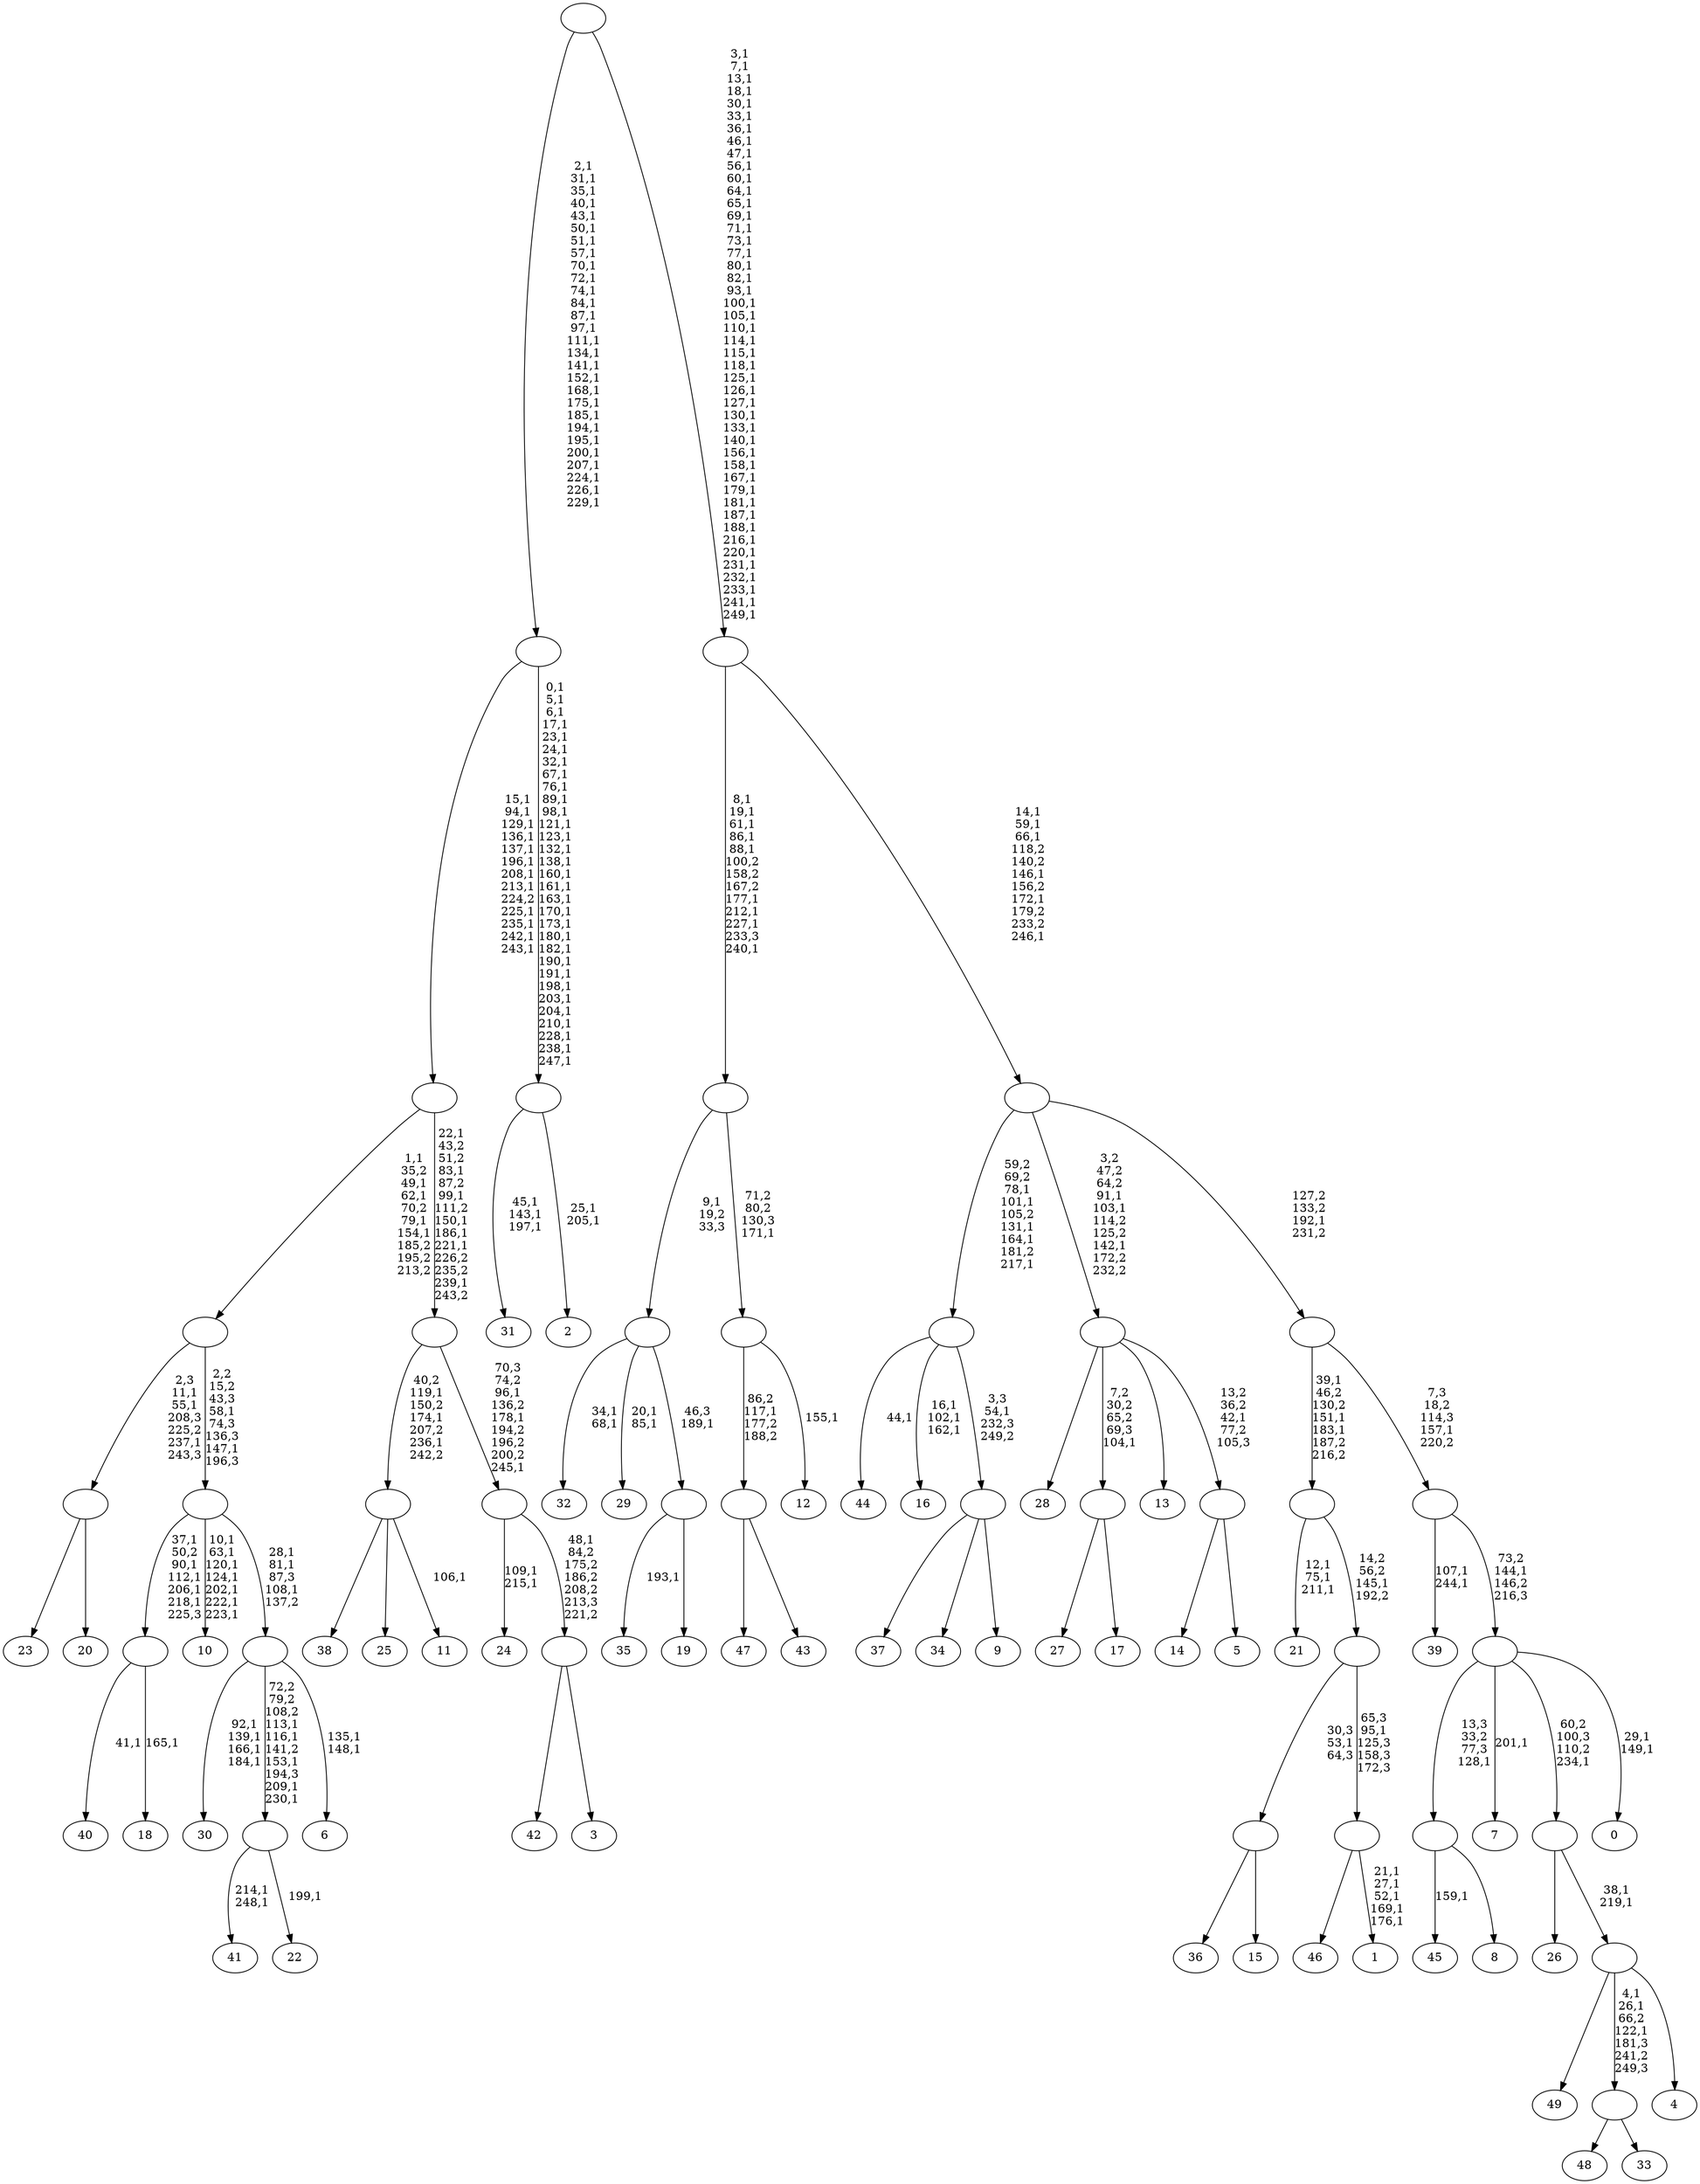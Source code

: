 digraph T {
	300 [label="49"]
	299 [label="48"]
	298 [label="47"]
	297 [label="46"]
	296 [label="45"]
	294 [label="44"]
	292 [label="43"]
	291 [label=""]
	290 [label="42"]
	289 [label="41"]
	286 [label="40"]
	284 [label="39"]
	281 [label="38"]
	280 [label="37"]
	279 [label="36"]
	278 [label="35"]
	276 [label="34"]
	275 [label="33"]
	274 [label=""]
	271 [label="32"]
	268 [label="31"]
	264 [label="30"]
	259 [label="29"]
	256 [label="28"]
	255 [label="27"]
	254 [label="26"]
	253 [label="25"]
	252 [label="24"]
	249 [label="23"]
	248 [label="22"]
	246 [label=""]
	241 [label="21"]
	237 [label="20"]
	236 [label=""]
	233 [label="19"]
	232 [label=""]
	231 [label=""]
	230 [label="18"]
	228 [label=""]
	223 [label="17"]
	222 [label=""]
	221 [label="16"]
	217 [label="15"]
	216 [label=""]
	215 [label="14"]
	214 [label="13"]
	213 [label="12"]
	211 [label=""]
	210 [label=""]
	201 [label="11"]
	199 [label=""]
	196 [label="10"]
	188 [label="9"]
	187 [label=""]
	186 [label=""]
	181 [label="8"]
	180 [label=""]
	179 [label="7"]
	177 [label="6"]
	174 [label=""]
	171 [label=""]
	169 [label=""]
	164 [label="5"]
	163 [label=""]
	162 [label=""]
	159 [label="4"]
	158 [label=""]
	156 [label=""]
	155 [label="3"]
	154 [label=""]
	153 [label=""]
	150 [label=""]
	143 [label=""]
	131 [label="2"]
	128 [label=""]
	97 [label=""]
	69 [label="1"]
	63 [label=""]
	62 [label=""]
	61 [label=""]
	58 [label="0"]
	55 [label=""]
	54 [label=""]
	53 [label=""]
	52 [label=""]
	46 [label=""]
	0 [label=""]
	291 -> 298 [label=""]
	291 -> 292 [label=""]
	274 -> 299 [label=""]
	274 -> 275 [label=""]
	246 -> 248 [label="199,1"]
	246 -> 289 [label="214,1\n248,1"]
	236 -> 249 [label=""]
	236 -> 237 [label=""]
	232 -> 278 [label="193,1"]
	232 -> 233 [label=""]
	231 -> 259 [label="20,1\n85,1"]
	231 -> 271 [label="34,1\n68,1"]
	231 -> 232 [label="46,3\n189,1"]
	228 -> 230 [label="165,1"]
	228 -> 286 [label="41,1"]
	222 -> 255 [label=""]
	222 -> 223 [label=""]
	216 -> 279 [label=""]
	216 -> 217 [label=""]
	211 -> 213 [label="155,1"]
	211 -> 291 [label="86,2\n117,1\n177,2\n188,2"]
	210 -> 231 [label="9,1\n19,2\n33,3"]
	210 -> 211 [label="71,2\n80,2\n130,3\n171,1"]
	199 -> 201 [label="106,1"]
	199 -> 281 [label=""]
	199 -> 253 [label=""]
	187 -> 280 [label=""]
	187 -> 276 [label=""]
	187 -> 188 [label=""]
	186 -> 221 [label="16,1\n102,1\n162,1"]
	186 -> 294 [label="44,1"]
	186 -> 187 [label="3,3\n54,1\n232,3\n249,2"]
	180 -> 296 [label="159,1"]
	180 -> 181 [label=""]
	174 -> 177 [label="135,1\n148,1"]
	174 -> 246 [label="72,2\n79,2\n108,2\n113,1\n116,1\n141,2\n153,1\n194,3\n209,1\n230,1"]
	174 -> 264 [label="92,1\n139,1\n166,1\n184,1"]
	171 -> 174 [label="28,1\n81,1\n87,3\n108,1\n137,2"]
	171 -> 196 [label="10,1\n63,1\n120,1\n124,1\n202,1\n222,1\n223,1"]
	171 -> 228 [label="37,1\n50,2\n90,1\n112,1\n206,1\n218,1\n225,3"]
	169 -> 171 [label="2,2\n15,2\n43,3\n58,1\n74,3\n136,3\n147,1\n196,3"]
	169 -> 236 [label="2,3\n11,1\n55,1\n208,3\n225,2\n237,1\n243,3"]
	163 -> 215 [label=""]
	163 -> 164 [label=""]
	162 -> 256 [label=""]
	162 -> 222 [label="7,2\n30,2\n65,2\n69,3\n104,1"]
	162 -> 214 [label=""]
	162 -> 163 [label="13,2\n36,2\n42,1\n77,2\n105,3"]
	158 -> 274 [label="4,1\n26,1\n66,2\n122,1\n181,3\n241,2\n249,3"]
	158 -> 300 [label=""]
	158 -> 159 [label=""]
	156 -> 158 [label="38,1\n219,1"]
	156 -> 254 [label=""]
	154 -> 290 [label=""]
	154 -> 155 [label=""]
	153 -> 252 [label="109,1\n215,1"]
	153 -> 154 [label="48,1\n84,2\n175,2\n186,2\n208,2\n213,3\n221,2"]
	150 -> 153 [label="70,3\n74,2\n96,1\n136,2\n178,1\n194,2\n196,2\n200,2\n245,1"]
	150 -> 199 [label="40,2\n119,1\n150,2\n174,1\n207,2\n236,1\n242,2"]
	143 -> 150 [label="22,1\n43,2\n51,2\n83,1\n87,2\n99,1\n111,2\n150,1\n186,1\n221,1\n226,2\n235,2\n239,1\n243,2"]
	143 -> 169 [label="1,1\n35,2\n49,1\n62,1\n70,2\n79,1\n154,1\n185,2\n195,2\n213,2"]
	128 -> 131 [label="25,1\n205,1"]
	128 -> 268 [label="45,1\n143,1\n197,1"]
	97 -> 128 [label="0,1\n5,1\n6,1\n17,1\n23,1\n24,1\n32,1\n67,1\n76,1\n89,1\n98,1\n121,1\n123,1\n132,1\n138,1\n160,1\n161,1\n163,1\n170,1\n173,1\n180,1\n182,1\n190,1\n191,1\n198,1\n203,1\n204,1\n210,1\n228,1\n238,1\n247,1"]
	97 -> 143 [label="15,1\n94,1\n129,1\n136,1\n137,1\n196,1\n208,1\n213,1\n224,2\n225,1\n235,1\n242,1\n243,1"]
	63 -> 69 [label="21,1\n27,1\n52,1\n169,1\n176,1"]
	63 -> 297 [label=""]
	62 -> 216 [label="30,3\n53,1\n64,3"]
	62 -> 63 [label="65,3\n95,1\n125,3\n158,3\n172,3"]
	61 -> 241 [label="12,1\n75,1\n211,1"]
	61 -> 62 [label="14,2\n56,2\n145,1\n192,2"]
	55 -> 58 [label="29,1\n149,1"]
	55 -> 179 [label="201,1"]
	55 -> 180 [label="13,3\n33,2\n77,3\n128,1"]
	55 -> 156 [label="60,2\n100,3\n110,2\n234,1"]
	54 -> 284 [label="107,1\n244,1"]
	54 -> 55 [label="73,2\n144,1\n146,2\n216,3"]
	53 -> 61 [label="39,1\n46,2\n130,2\n151,1\n183,1\n187,2\n216,2"]
	53 -> 54 [label="7,3\n18,2\n114,3\n157,1\n220,2"]
	52 -> 162 [label="3,2\n47,2\n64,2\n91,1\n103,1\n114,2\n125,2\n142,1\n172,2\n232,2"]
	52 -> 186 [label="59,2\n69,2\n78,1\n101,1\n105,2\n131,1\n164,1\n181,2\n217,1"]
	52 -> 53 [label="127,2\n133,2\n192,1\n231,2"]
	46 -> 52 [label="14,1\n59,1\n66,1\n118,2\n140,2\n146,1\n156,2\n172,1\n179,2\n233,2\n246,1"]
	46 -> 210 [label="8,1\n19,1\n61,1\n86,1\n88,1\n100,2\n158,2\n167,2\n177,1\n212,1\n227,1\n233,3\n240,1"]
	0 -> 46 [label="3,1\n7,1\n13,1\n18,1\n30,1\n33,1\n36,1\n46,1\n47,1\n56,1\n60,1\n64,1\n65,1\n69,1\n71,1\n73,1\n77,1\n80,1\n82,1\n93,1\n100,1\n105,1\n110,1\n114,1\n115,1\n118,1\n125,1\n126,1\n127,1\n130,1\n133,1\n140,1\n156,1\n158,1\n167,1\n179,1\n181,1\n187,1\n188,1\n216,1\n220,1\n231,1\n232,1\n233,1\n241,1\n249,1"]
	0 -> 97 [label="2,1\n31,1\n35,1\n40,1\n43,1\n50,1\n51,1\n57,1\n70,1\n72,1\n74,1\n84,1\n87,1\n97,1\n111,1\n134,1\n141,1\n152,1\n168,1\n175,1\n185,1\n194,1\n195,1\n200,1\n207,1\n224,1\n226,1\n229,1"]
}

